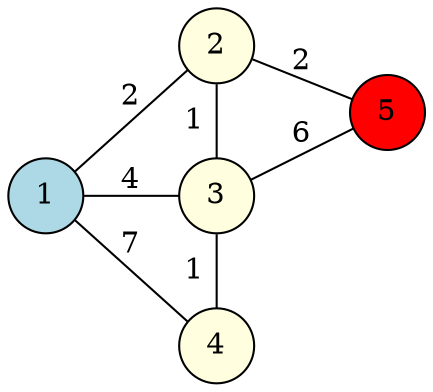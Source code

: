 graph G {
    node [style=filled,shape=circle,color="black",fillcolor= "lightyellow"];
    5[style=filled,fillcolor="red"];
    1[style=filled,fillcolor="lightblue"];
    rankdir=LR;
    1--2[label=2];
    1--3[label=4];
    1--4[label=7];
    2--3[label=1];
    3--4[label=1];
    2--5[label=2];
    3--5[label=6];
    {rank=same;2;3;4};
}
